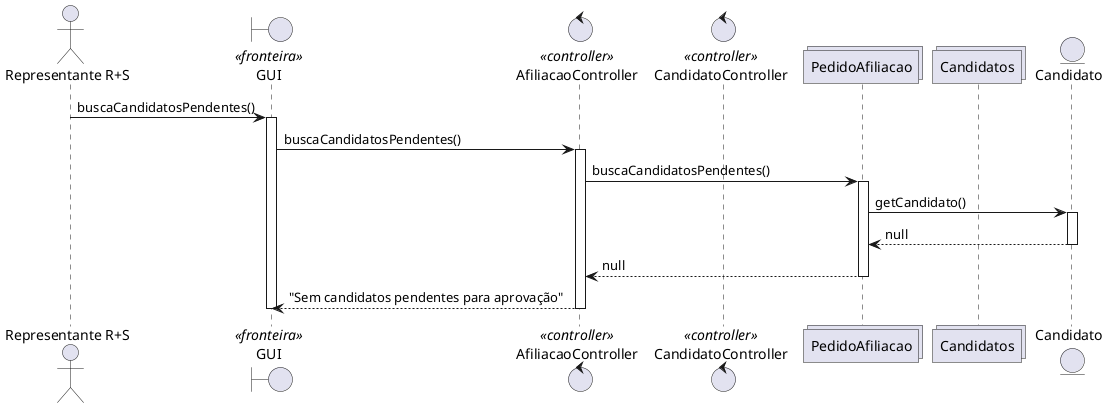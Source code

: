 
@startuml

actor "Representante R+S" as representante
boundary "GUI" as gui <<fronteira>>
control "AfiliacaoController" as afiliacaoController <<controller>>
control "CandidatoController" as candidatoController <<controller>>

collections "PedidoAfiliacao" as pedidoAfiliacao
collections "Candidatos" as candidatos
entity "Candidato" as candidato



representante -> gui: buscaCandidatosPendentes()
activate gui

    gui -> afiliacaoController: buscaCandidatosPendentes()
    activate afiliacaoController

        afiliacaoController -> pedidoAfiliacao: buscaCandidatosPendentes()
        activate pedidoAfiliacao

            pedidoAfiliacao -> candidato: getCandidato()
            activate candidato
                
                candidato --> pedidoAfiliacao: null

            deactivate candidato

            pedidoAfiliacao --> afiliacaoController: null

            deactivate pedidoAfiliacao

        afiliacaoController --> gui: "Sem candidatos pendentes para aprovação"
        deactivate afiliacaoController

deactivate gui 

@enduml
